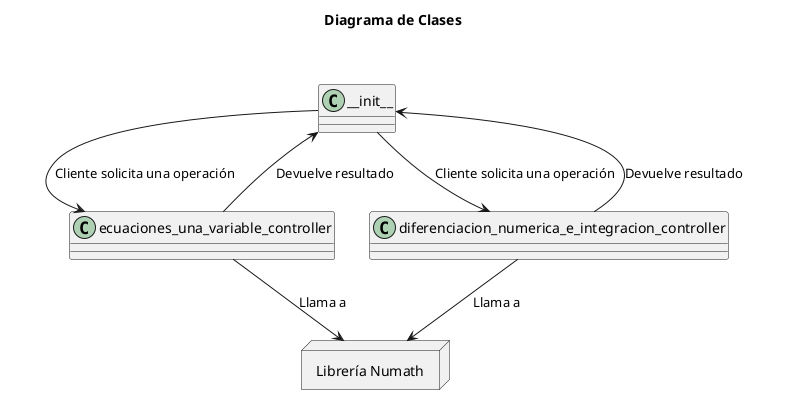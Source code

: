 @startuml
title Diagrama de Clases

skinparam packageBorderColor white
skinparam packageBackgroundColor white

package " " {
  class __init__ {
  }

  class ecuaciones_una_variable_controller {
  }

  class diferenciacion_numerica_e_integracion_controller {
  }
}

node "Librería Numath" as PyLibrary {
}

__init__ --> ecuaciones_una_variable_controller : "Cliente solicita una operación"
__init__ --> diferenciacion_numerica_e_integracion_controller: "Cliente solicita una operación"

ecuaciones_una_variable_controller --> PyLibrary : "Llama a"
diferenciacion_numerica_e_integracion_controller --> PyLibrary : "Llama a"

ecuaciones_una_variable_controller --> __init__ : "Devuelve resultado"
diferenciacion_numerica_e_integracion_controller --> __init__ : "Devuelve resultado"

@enduml

